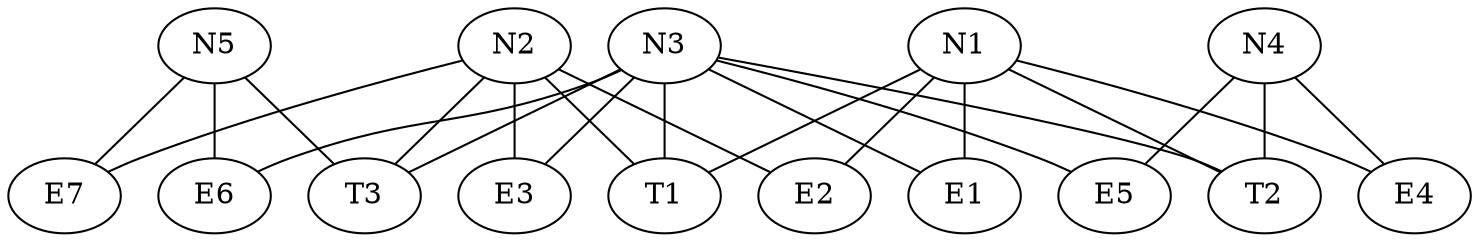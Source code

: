 graph RivaraP0{
0[label="N1"
pos="0,0!"];
1[label="N2" 
pos="4,0!"];
2[label="N3"
pos="2,4!"];
3[label="N4" 
pos="0,4!"];
4[label="N5" 
pos="4,4!"];
5[label="E1" 
pos="1,2!"];
6[label="E2" 
pos="2,0!"];
7[label="E3" 
pos="3,2!"];
8[label="E4" 
pos="0,2!"];
9[label="E5" 
pos="1,4!"];
10[label="E6" 
pos="3,4!"];
11[label="E7" 
pos="4,2!"];
12[label="T1" 
pos="2,2!"];
13[label="T2" 
pos="0.6,3!"];
14[label="T3" 
pos="3.4,3!"];
0--5 ;
2--5 ;
0--6 ;
1--6 ;
1--7 ;
2--7 ;
0--8 ;
3--8 ;
2--9 ;
3--9 ;
2--10 ;
4--10 ;
1--11 ;
4--11 ;
0--12 ;
1--12 ;
2--12 ;
0--13 ;
2--13 ;
3--13 ;
1--14 ;
2--14 ;
4--14 ;
}